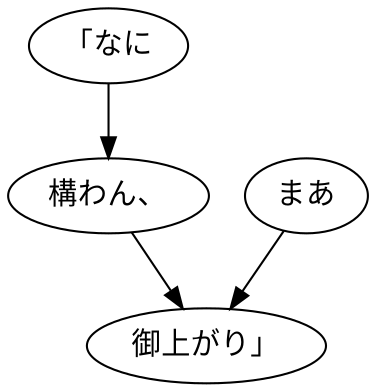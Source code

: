 digraph graph7419 {
	node0 [label="「なに"];
	node1 [label="構わん、"];
	node2 [label="まあ"];
	node3 [label="御上がり」"];
	node0 -> node1;
	node1 -> node3;
	node2 -> node3;
}
